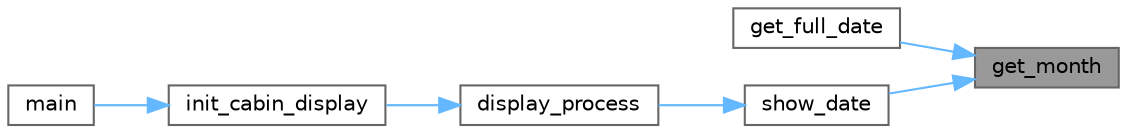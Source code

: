 digraph "get_month"
{
 // LATEX_PDF_SIZE
  bgcolor="transparent";
  edge [fontname=Helvetica,fontsize=10,labelfontname=Helvetica,labelfontsize=10];
  node [fontname=Helvetica,fontsize=10,shape=box,height=0.2,width=0.4];
  rankdir="RL";
  Node1 [id="Node000001",label="get_month",height=0.2,width=0.4,color="gray40", fillcolor="grey60", style="filled", fontcolor="black",tooltip="Get the month in BCD format."];
  Node1 -> Node2 [id="edge1_Node000001_Node000002",dir="back",color="steelblue1",style="solid",tooltip=" "];
  Node2 [id="Node000002",label="get_full_date",height=0.2,width=0.4,color="grey40", fillcolor="white", style="filled",URL="$ds1307_8c.html#a9cbcbb331fb92c6c7ed9b202b2290bff",tooltip="Get the date in BCD format."];
  Node1 -> Node3 [id="edge2_Node000001_Node000003",dir="back",color="steelblue1",style="solid",tooltip=" "];
  Node3 [id="Node000003",label="show_date",height=0.2,width=0.4,color="grey40", fillcolor="white", style="filled",URL="$cabin__display_8c.html#ac509fb687538ef74425d0afa4758e349",tooltip="Display the current date in (DD MM) format."];
  Node3 -> Node4 [id="edge3_Node000003_Node000004",dir="back",color="steelblue1",style="solid",tooltip=" "];
  Node4 [id="Node000004",label="display_process",height=0.2,width=0.4,color="grey40", fillcolor="white", style="filled",URL="$cabin__display_8c.html#a623676cea54e765bc09b0150f9f11ee3",tooltip="Task that cycles through and displays time, date, and temperature."];
  Node4 -> Node5 [id="edge4_Node000004_Node000005",dir="back",color="steelblue1",style="solid",tooltip=" "];
  Node5 [id="Node000005",label="init_cabin_display",height=0.2,width=0.4,color="grey40", fillcolor="white", style="filled",URL="$cabin__display_8c.html#aac8ba457dfa063e7eada179b4842ae39",tooltip="Initialize and start the task."];
  Node5 -> Node6 [id="edge5_Node000005_Node000006",dir="back",color="steelblue1",style="solid",tooltip=" "];
  Node6 [id="Node000006",label="main",height=0.2,width=0.4,color="grey40", fillcolor="white", style="filled",URL="$main_8c.html#acdef7a1fd863a6d3770c1268cb06add3",tooltip=" "];
}
